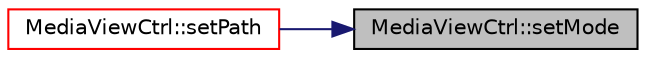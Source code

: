 digraph "MediaViewCtrl::setMode"
{
 // LATEX_PDF_SIZE
  edge [fontname="Helvetica",fontsize="10",labelfontname="Helvetica",labelfontsize="10"];
  node [fontname="Helvetica",fontsize="10",shape=record];
  rankdir="RL";
  Node1 [label="MediaViewCtrl::setMode",height=0.2,width=0.4,color="black", fillcolor="grey75", style="filled", fontcolor="black",tooltip=" "];
  Node1 -> Node2 [dir="back",color="midnightblue",fontsize="10",style="solid",fontname="Helvetica"];
  Node2 [label="MediaViewCtrl::setPath",height=0.2,width=0.4,color="red", fillcolor="white", style="filled",URL="$class_media_view_ctrl.html#aa24ae0b96b7ddfdd731a382f759d429f",tooltip=" "];
}
